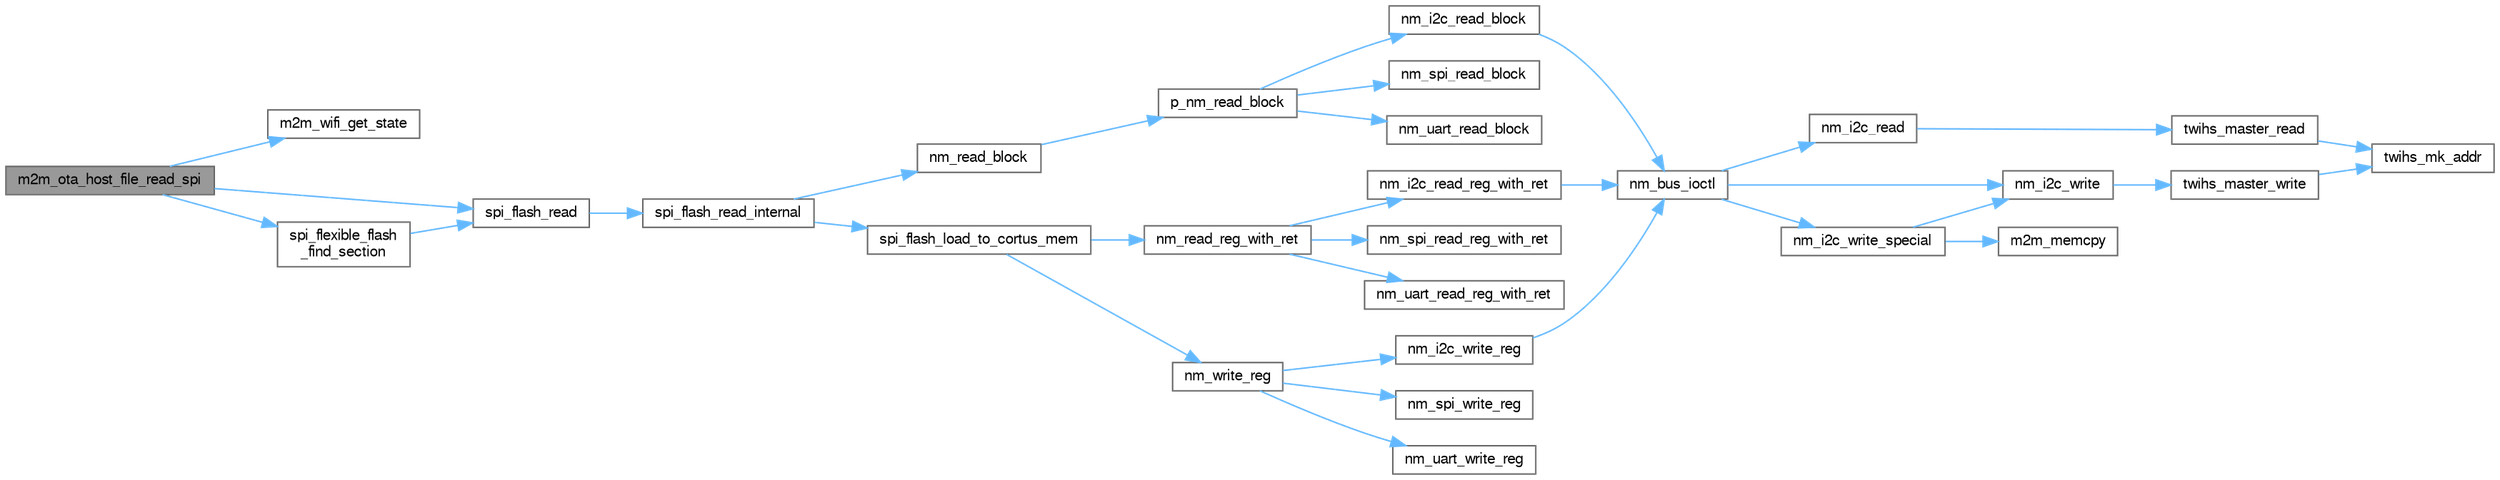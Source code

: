 digraph "m2m_ota_host_file_read_spi"
{
 // LATEX_PDF_SIZE
  bgcolor="transparent";
  edge [fontname=FreeSans,fontsize=10,labelfontname=FreeSans,labelfontsize=10];
  node [fontname=FreeSans,fontsize=10,shape=box,height=0.2,width=0.4];
  rankdir="LR";
  Node1 [label="m2m_ota_host_file_read_spi",height=0.2,width=0.4,color="gray40", fillcolor="grey60", style="filled", fontcolor="black",tooltip="Read a certain amount of bytes from a file in WINC's Flash using SPI transfer."];
  Node1 -> Node2 [color="steelblue1",style="solid"];
  Node2 [label="m2m_wifi_get_state",height=0.2,width=0.4,color="grey40", fillcolor="white", style="filled",URL="$group___w_l_a_n_i_n_i_t.html#ga54f3a17ebb8204ebc262ad5c5f54bfd5",tooltip="Get the wifi state."];
  Node1 -> Node3 [color="steelblue1",style="solid"];
  Node3 [label="spi_flash_read",height=0.2,width=0.4,color="grey40", fillcolor="white", style="filled",URL="$group___s_pi_flash_read.html#ga8b0828301a6a13644b046fe9f6e4a8e4",tooltip="Read a specified portion of data from SPI Flash. ."];
  Node3 -> Node4 [color="steelblue1",style="solid"];
  Node4 [label="spi_flash_read_internal",height=0.2,width=0.4,color="grey40", fillcolor="white", style="filled",URL="$spi__flash_8c.html#aa244cce032983541b1bb20d1d06500f2",tooltip=" "];
  Node4 -> Node5 [color="steelblue1",style="solid"];
  Node5 [label="nm_read_block",height=0.2,width=0.4,color="grey40", fillcolor="white", style="filled",URL="$nmbus_8c.html#af1e8ce2caa79fdd112216a9f36f103a0",tooltip=" "];
  Node5 -> Node6 [color="steelblue1",style="solid"];
  Node6 [label="p_nm_read_block",height=0.2,width=0.4,color="grey40", fillcolor="white", style="filled",URL="$nmbus_8c.html#a6daa03ed5056fe33cec769edfe20c397",tooltip=" "];
  Node6 -> Node7 [color="steelblue1",style="solid"];
  Node7 [label="nm_i2c_read_block",height=0.2,width=0.4,color="grey40", fillcolor="white", style="filled",URL="$nmi2c_8c.html#af65862bebc252c07314336faabbb0a3f",tooltip=" "];
  Node7 -> Node8 [color="steelblue1",style="solid"];
  Node8 [label="nm_bus_ioctl",height=0.2,width=0.4,color="grey40", fillcolor="white", style="filled",URL="$nm__bus__wrapper__same70_8c.html#aa98500dc13748397906e03440fb3892a",tooltip=" "];
  Node8 -> Node9 [color="steelblue1",style="solid"];
  Node9 [label="nm_i2c_read",height=0.2,width=0.4,color="grey40", fillcolor="white", style="filled",URL="$nm__bus__wrapper__same70_8c.html#a1240741839c5fb2592be8c34341aec6e",tooltip=" "];
  Node9 -> Node10 [color="steelblue1",style="solid"];
  Node10 [label="twihs_master_read",height=0.2,width=0.4,color="grey40", fillcolor="white", style="filled",URL="$group__sam__drivers__twihs__group.html#ga979e157165aa2b5e3e6d1e9ee608d5b7",tooltip="Read multiple bytes from a TWIHS compatible slave device."];
  Node10 -> Node11 [color="steelblue1",style="solid"];
  Node11 [label="twihs_mk_addr",height=0.2,width=0.4,color="grey40", fillcolor="white", style="filled",URL="$group__sam__drivers__twihs__group.html#gaca9e29e230ee2774cfc3dc7ed497f887",tooltip="Construct the TWIHS module address register field."];
  Node8 -> Node12 [color="steelblue1",style="solid"];
  Node12 [label="nm_i2c_write",height=0.2,width=0.4,color="grey40", fillcolor="white", style="filled",URL="$nm__bus__wrapper__same70_8c.html#afd98b5c0c472d424143edff9e8692624",tooltip=" "];
  Node12 -> Node13 [color="steelblue1",style="solid"];
  Node13 [label="twihs_master_write",height=0.2,width=0.4,color="grey40", fillcolor="white", style="filled",URL="$group__sam__drivers__twihs__group.html#ga6518c8674e646fbb67e8e91930e7f47a",tooltip="Write multiple bytes to a TWIHS compatible slave device."];
  Node13 -> Node11 [color="steelblue1",style="solid"];
  Node8 -> Node14 [color="steelblue1",style="solid"];
  Node14 [label="nm_i2c_write_special",height=0.2,width=0.4,color="grey40", fillcolor="white", style="filled",URL="$nm__bus__wrapper__same70_8c.html#a471c97b3665281f2df10ccff14d5e537",tooltip=" "];
  Node14 -> Node15 [color="steelblue1",style="solid"];
  Node15 [label="m2m_memcpy",height=0.2,width=0.4,color="grey40", fillcolor="white", style="filled",URL="$group___c_o_m_m_o_n_a_p_i.html#ga28b094db63be31612f7d2c5af692d3a5",tooltip="Copy specified number of bytes from source buffer to destination buffer."];
  Node14 -> Node12 [color="steelblue1",style="solid"];
  Node6 -> Node16 [color="steelblue1",style="solid"];
  Node16 [label="nm_spi_read_block",height=0.2,width=0.4,color="grey40", fillcolor="white", style="filled",URL="$nmspi_8h.html#ac3964a8fd12bc450d1e9ba0c4c8ebe1f",tooltip=" "];
  Node6 -> Node17 [color="steelblue1",style="solid"];
  Node17 [label="nm_uart_read_block",height=0.2,width=0.4,color="grey40", fillcolor="white", style="filled",URL="$nmuart_8h.html#a846be1e0f58ce1ccd6eaad5e96672586",tooltip=" "];
  Node4 -> Node18 [color="steelblue1",style="solid"];
  Node18 [label="spi_flash_load_to_cortus_mem",height=0.2,width=0.4,color="grey40", fillcolor="white", style="filled",URL="$spi__flash_8c.html#a475b82d7678da3ae2a3e2a0051bcea10",tooltip=" "];
  Node18 -> Node19 [color="steelblue1",style="solid"];
  Node19 [label="nm_read_reg_with_ret",height=0.2,width=0.4,color="grey40", fillcolor="white", style="filled",URL="$nmbus_8c.html#a475d273d8342f3f5c2a00e2887bf1b4f",tooltip=" "];
  Node19 -> Node20 [color="steelblue1",style="solid"];
  Node20 [label="nm_i2c_read_reg_with_ret",height=0.2,width=0.4,color="grey40", fillcolor="white", style="filled",URL="$nmi2c_8c.html#aa653cd4fd522820cd784c6328f372261",tooltip=" "];
  Node20 -> Node8 [color="steelblue1",style="solid"];
  Node19 -> Node21 [color="steelblue1",style="solid"];
  Node21 [label="nm_spi_read_reg_with_ret",height=0.2,width=0.4,color="grey40", fillcolor="white", style="filled",URL="$nmspi_8h.html#aae92c14d16f00b293e10a8a3a86f9095",tooltip=" "];
  Node19 -> Node22 [color="steelblue1",style="solid"];
  Node22 [label="nm_uart_read_reg_with_ret",height=0.2,width=0.4,color="grey40", fillcolor="white", style="filled",URL="$nmuart_8h.html#a5ddecb766fd8041b0a2ff7f553f8183e",tooltip=" "];
  Node18 -> Node23 [color="steelblue1",style="solid"];
  Node23 [label="nm_write_reg",height=0.2,width=0.4,color="grey40", fillcolor="white", style="filled",URL="$nmbus_8c.html#a6a7d6b943cea86630575707ef80e09f9",tooltip=" "];
  Node23 -> Node24 [color="steelblue1",style="solid"];
  Node24 [label="nm_i2c_write_reg",height=0.2,width=0.4,color="grey40", fillcolor="white", style="filled",URL="$nmi2c_8c.html#a1bd0dd974a31b39146c20717bd6b7991",tooltip=" "];
  Node24 -> Node8 [color="steelblue1",style="solid"];
  Node23 -> Node25 [color="steelblue1",style="solid"];
  Node25 [label="nm_spi_write_reg",height=0.2,width=0.4,color="grey40", fillcolor="white", style="filled",URL="$nmspi_8h.html#a8e4e4efa9b987e6eed4c23b848248a32",tooltip=" "];
  Node23 -> Node26 [color="steelblue1",style="solid"];
  Node26 [label="nm_uart_write_reg",height=0.2,width=0.4,color="grey40", fillcolor="white", style="filled",URL="$nmuart_8h.html#a8d6ab67f8e0106126ba1748e68cd943c",tooltip=" "];
  Node1 -> Node27 [color="steelblue1",style="solid"];
  Node27 [label="spi_flexible_flash\l_find_section",height=0.2,width=0.4,color="grey40", fillcolor="white", style="filled",URL="$group___s_pi_flash_read.html#ga06e28a7f4aedeb08d4efcc3849a4ce48",tooltip="Read the Flash Map to extract the host file starting offset. ."];
  Node27 -> Node3 [color="steelblue1",style="solid"];
}
